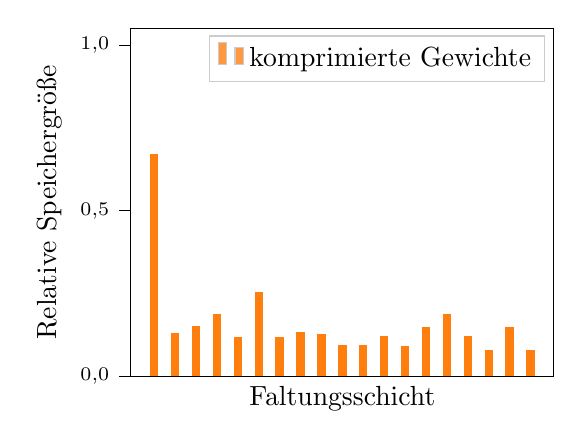 % This file was created with tikzplotlib v0.10.1.
\begin{tikzpicture}

\definecolor{darkgray176}{RGB}{176,176,176}
\definecolor{darkorange25512714}{RGB}{255,127,14}
\definecolor{lightgray204}{RGB}{204,204,204}
\definecolor{steelblue31119180}{RGB}{31,119,180}

\begin{axis}[
height=6cm,
legend cell align={left},
legend style={fill opacity=0.8, draw opacity=1, text opacity=1, draw=lightgray204},
tick align=outside,
tick pos=left,
x grid style={darkgray176},
xlabel={Faltungsschicht},
xmin=-5.6, xmax=95.6,
xtick style={color=black},
xmajorticks=false,
y grid style={darkgray176},
ylabel={Relative Speichergröße},
ymin=0.0, ymax=1.05,
ytick style={color=black},
y tick label style={
    font=\scriptsize,
    /pgf/number format/.cd,
    use comma,
    fixed,
    fixed zerofill,
    precision=1,
    scaled ticks=false,
    /tikz/.cd
  },
]

\draw[draw=none,fill=darkorange25512714] (axis cs:-1.0,0.0) rectangle (axis cs:1.0,0.671);
\addlegendimage{ybar,ybar legend,draw=none,fill=darkorange25512714}
\addlegendentry{komprimierte Gewichte}

\draw[draw=none,fill=darkorange25512714] (axis cs:4.0,0.0) rectangle (axis cs:6.0,0.131);
\draw[draw=none,fill=darkorange25512714] (axis cs:9.0,0.0) rectangle (axis cs:11.0,0.153);
\draw[draw=none,fill=darkorange25512714] (axis cs:14.0,0.0) rectangle (axis cs:16.0,0.187);
\draw[draw=none,fill=darkorange25512714] (axis cs:19.0,0.0) rectangle (axis cs:21.0,0.12);
\draw[draw=none,fill=darkorange25512714] (axis cs:24.0,0.0) rectangle (axis cs:26.0,0.255);
\draw[draw=none,fill=darkorange25512714] (axis cs:29.0,0.0) rectangle (axis cs:31.0,0.12);
\draw[draw=none,fill=darkorange25512714] (axis cs:34.0,0.0) rectangle (axis cs:36.0,0.133);
\draw[draw=none,fill=darkorange25512714] (axis cs:39.0,0.0) rectangle (axis cs:41.0,0.127);
\draw[draw=none,fill=darkorange25512714] (axis cs:44.0,0.0) rectangle (axis cs:46.0,0.094);
\draw[draw=none,fill=darkorange25512714] (axis cs:49.0,0.0) rectangle (axis cs:51.0,0.094);
\draw[draw=none,fill=darkorange25512714] (axis cs:54.0,0.0) rectangle (axis cs:56.0,0.122);
\draw[draw=none,fill=darkorange25512714] (axis cs:59.0,0.0) rectangle (axis cs:61.0,0.091);
\draw[draw=none,fill=darkorange25512714] (axis cs:64.0,0.0) rectangle (axis cs:66.0,0.15);
\draw[draw=none,fill=darkorange25512714] (axis cs:69.0,0.0) rectangle (axis cs:71.0,0.189);
\draw[draw=none,fill=darkorange25512714] (axis cs:74.0,0.0) rectangle (axis cs:76.0,0.122);
\draw[draw=none,fill=darkorange25512714] (axis cs:79.0,0.0) rectangle (axis cs:81.0,0.08);
\draw[draw=none,fill=darkorange25512714] (axis cs:84.0,0.0) rectangle (axis cs:86.0,0.15);
\draw[draw=none,fill=darkorange25512714] (axis cs:89.0,0.0) rectangle (axis cs:91.0,0.08);
\end{axis}

\end{tikzpicture}
